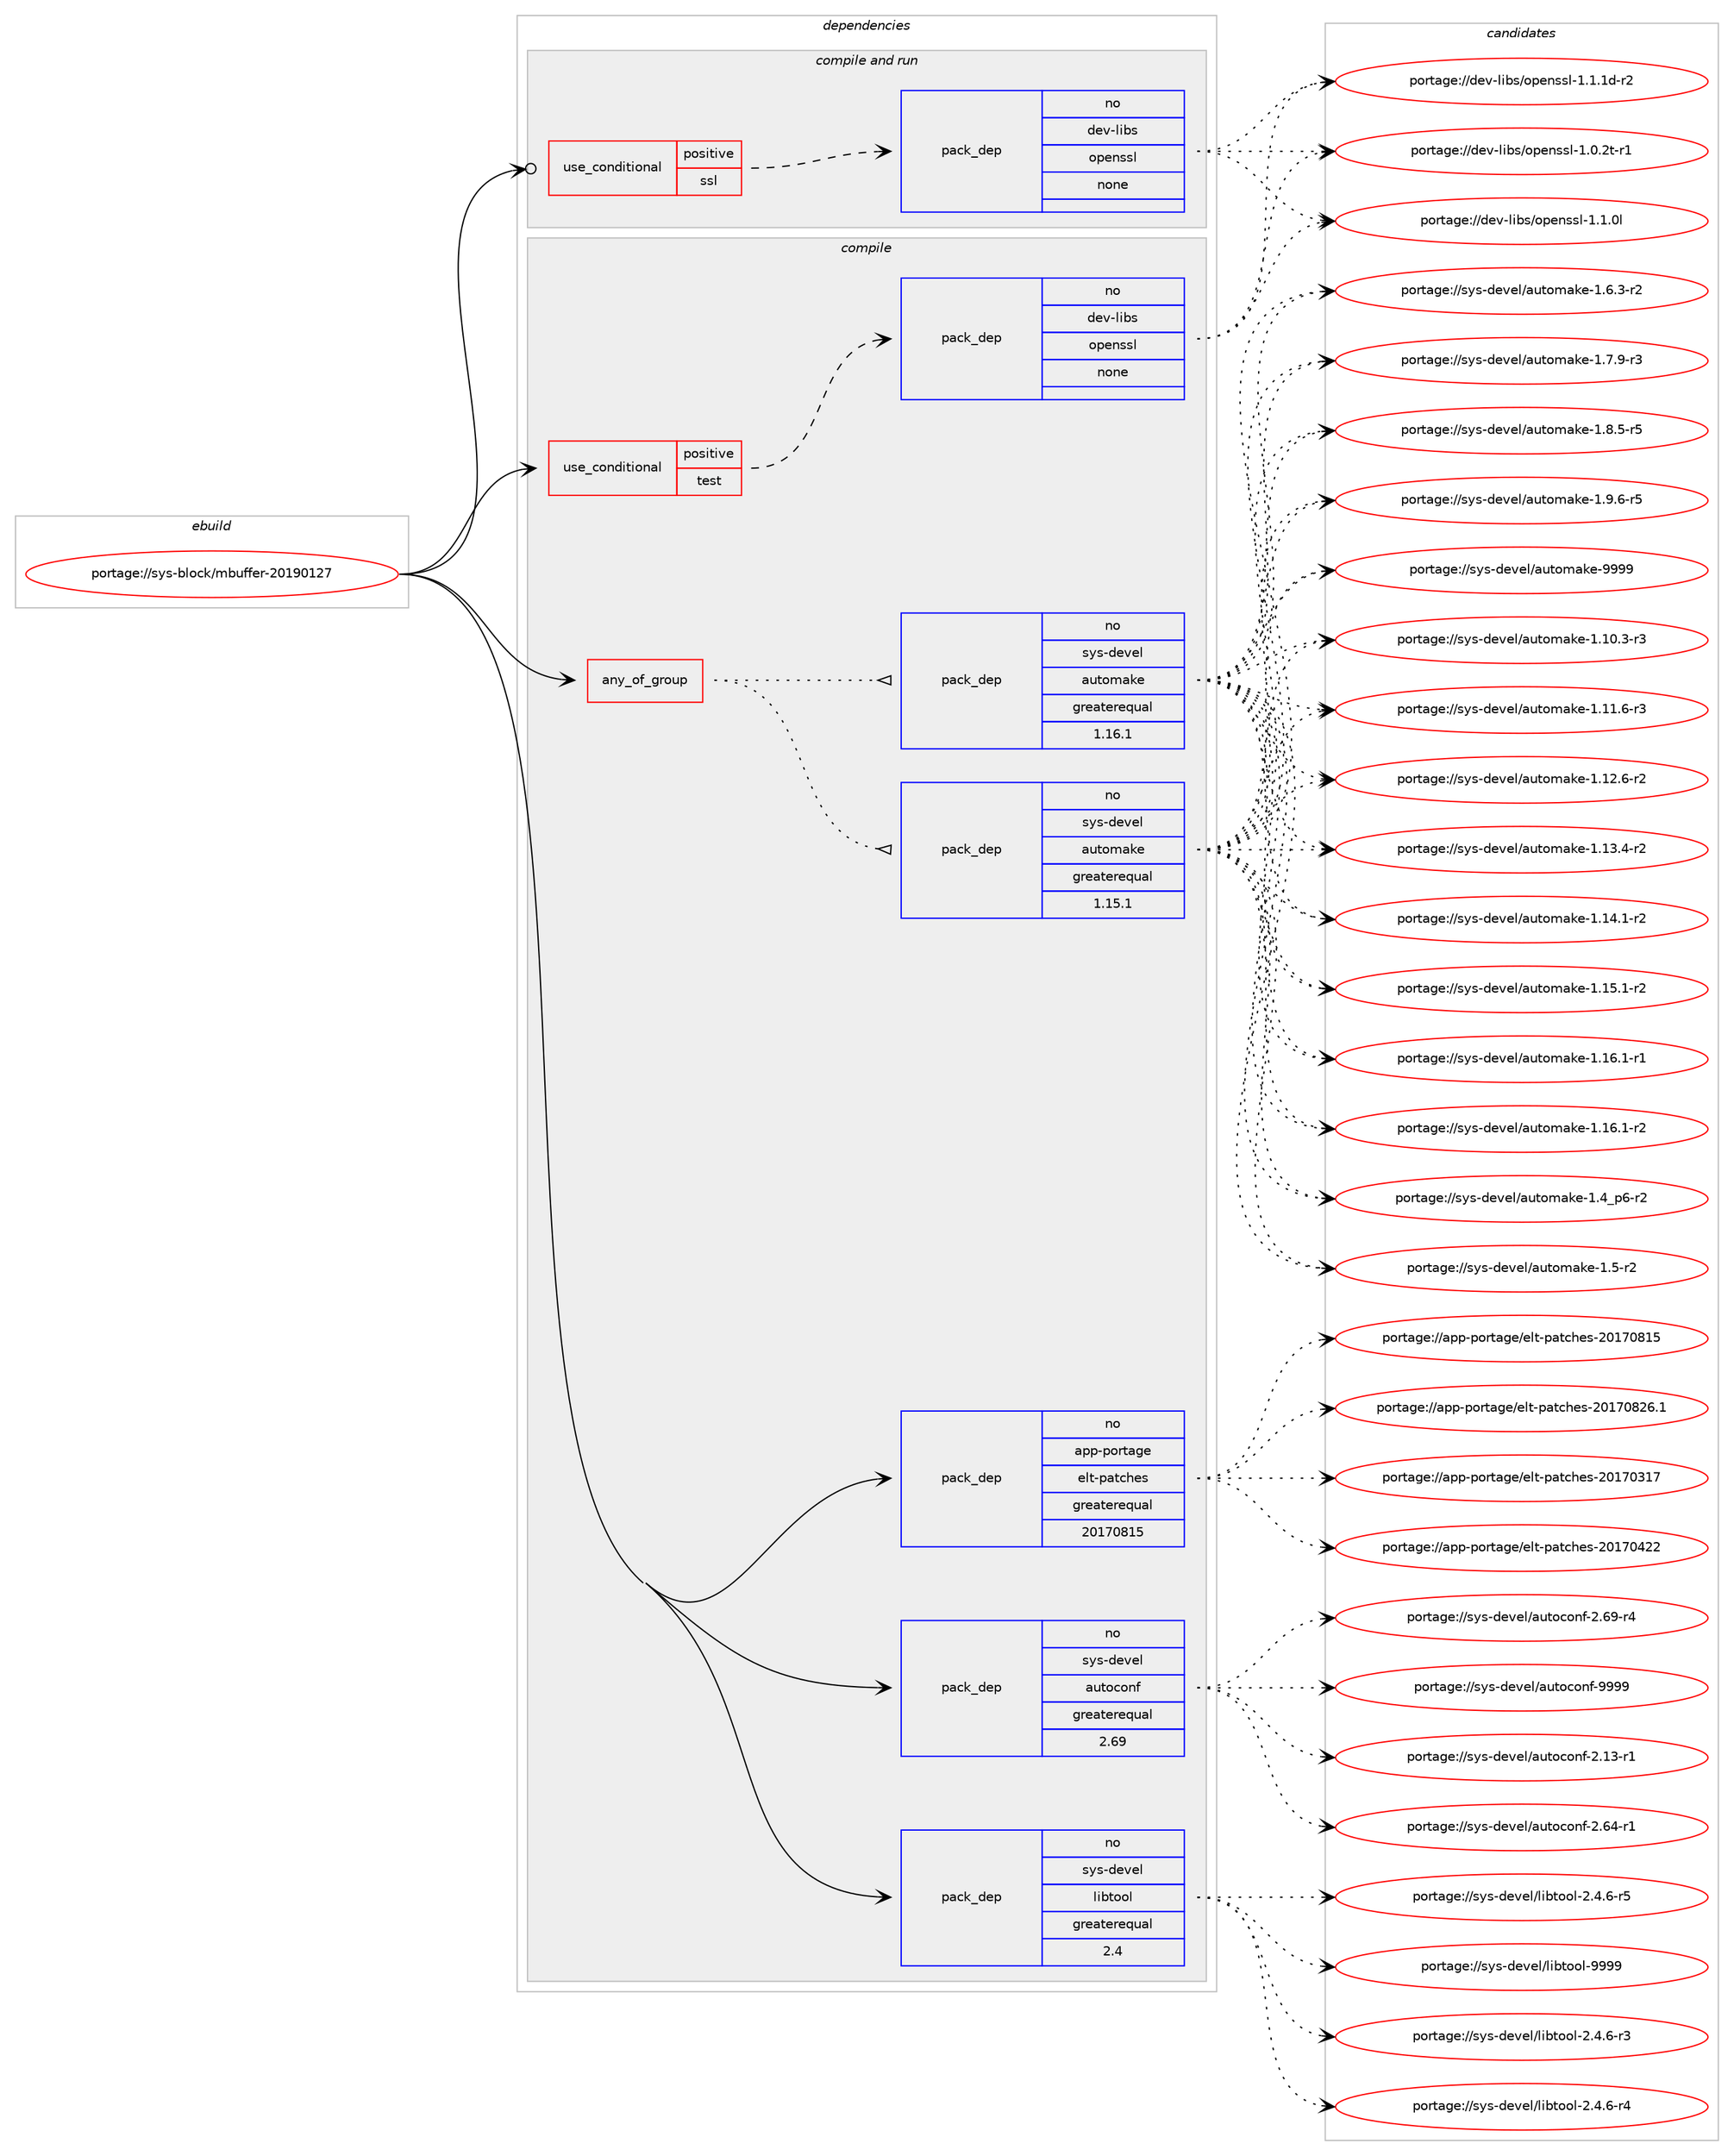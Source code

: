 digraph prolog {

# *************
# Graph options
# *************

newrank=true;
concentrate=true;
compound=true;
graph [rankdir=LR,fontname=Helvetica,fontsize=10,ranksep=1.5];#, ranksep=2.5, nodesep=0.2];
edge  [arrowhead=vee];
node  [fontname=Helvetica,fontsize=10];

# **********
# The ebuild
# **********

subgraph cluster_leftcol {
color=gray;
rank=same;
label=<<i>ebuild</i>>;
id [label="portage://sys-block/mbuffer-20190127", color=red, width=4, href="../sys-block/mbuffer-20190127.svg"];
}

# ****************
# The dependencies
# ****************

subgraph cluster_midcol {
color=gray;
label=<<i>dependencies</i>>;
subgraph cluster_compile {
fillcolor="#eeeeee";
style=filled;
label=<<i>compile</i>>;
subgraph any6710 {
dependency414319 [label=<<TABLE BORDER="0" CELLBORDER="1" CELLSPACING="0" CELLPADDING="4"><TR><TD CELLPADDING="10">any_of_group</TD></TR></TABLE>>, shape=none, color=red];subgraph pack306595 {
dependency414320 [label=<<TABLE BORDER="0" CELLBORDER="1" CELLSPACING="0" CELLPADDING="4" WIDTH="220"><TR><TD ROWSPAN="6" CELLPADDING="30">pack_dep</TD></TR><TR><TD WIDTH="110">no</TD></TR><TR><TD>sys-devel</TD></TR><TR><TD>automake</TD></TR><TR><TD>greaterequal</TD></TR><TR><TD>1.16.1</TD></TR></TABLE>>, shape=none, color=blue];
}
dependency414319:e -> dependency414320:w [weight=20,style="dotted",arrowhead="oinv"];
subgraph pack306596 {
dependency414321 [label=<<TABLE BORDER="0" CELLBORDER="1" CELLSPACING="0" CELLPADDING="4" WIDTH="220"><TR><TD ROWSPAN="6" CELLPADDING="30">pack_dep</TD></TR><TR><TD WIDTH="110">no</TD></TR><TR><TD>sys-devel</TD></TR><TR><TD>automake</TD></TR><TR><TD>greaterequal</TD></TR><TR><TD>1.15.1</TD></TR></TABLE>>, shape=none, color=blue];
}
dependency414319:e -> dependency414321:w [weight=20,style="dotted",arrowhead="oinv"];
}
id:e -> dependency414319:w [weight=20,style="solid",arrowhead="vee"];
subgraph cond100793 {
dependency414322 [label=<<TABLE BORDER="0" CELLBORDER="1" CELLSPACING="0" CELLPADDING="4"><TR><TD ROWSPAN="3" CELLPADDING="10">use_conditional</TD></TR><TR><TD>positive</TD></TR><TR><TD>test</TD></TR></TABLE>>, shape=none, color=red];
subgraph pack306597 {
dependency414323 [label=<<TABLE BORDER="0" CELLBORDER="1" CELLSPACING="0" CELLPADDING="4" WIDTH="220"><TR><TD ROWSPAN="6" CELLPADDING="30">pack_dep</TD></TR><TR><TD WIDTH="110">no</TD></TR><TR><TD>dev-libs</TD></TR><TR><TD>openssl</TD></TR><TR><TD>none</TD></TR><TR><TD></TD></TR></TABLE>>, shape=none, color=blue];
}
dependency414322:e -> dependency414323:w [weight=20,style="dashed",arrowhead="vee"];
}
id:e -> dependency414322:w [weight=20,style="solid",arrowhead="vee"];
subgraph pack306598 {
dependency414324 [label=<<TABLE BORDER="0" CELLBORDER="1" CELLSPACING="0" CELLPADDING="4" WIDTH="220"><TR><TD ROWSPAN="6" CELLPADDING="30">pack_dep</TD></TR><TR><TD WIDTH="110">no</TD></TR><TR><TD>app-portage</TD></TR><TR><TD>elt-patches</TD></TR><TR><TD>greaterequal</TD></TR><TR><TD>20170815</TD></TR></TABLE>>, shape=none, color=blue];
}
id:e -> dependency414324:w [weight=20,style="solid",arrowhead="vee"];
subgraph pack306599 {
dependency414325 [label=<<TABLE BORDER="0" CELLBORDER="1" CELLSPACING="0" CELLPADDING="4" WIDTH="220"><TR><TD ROWSPAN="6" CELLPADDING="30">pack_dep</TD></TR><TR><TD WIDTH="110">no</TD></TR><TR><TD>sys-devel</TD></TR><TR><TD>autoconf</TD></TR><TR><TD>greaterequal</TD></TR><TR><TD>2.69</TD></TR></TABLE>>, shape=none, color=blue];
}
id:e -> dependency414325:w [weight=20,style="solid",arrowhead="vee"];
subgraph pack306600 {
dependency414326 [label=<<TABLE BORDER="0" CELLBORDER="1" CELLSPACING="0" CELLPADDING="4" WIDTH="220"><TR><TD ROWSPAN="6" CELLPADDING="30">pack_dep</TD></TR><TR><TD WIDTH="110">no</TD></TR><TR><TD>sys-devel</TD></TR><TR><TD>libtool</TD></TR><TR><TD>greaterequal</TD></TR><TR><TD>2.4</TD></TR></TABLE>>, shape=none, color=blue];
}
id:e -> dependency414326:w [weight=20,style="solid",arrowhead="vee"];
}
subgraph cluster_compileandrun {
fillcolor="#eeeeee";
style=filled;
label=<<i>compile and run</i>>;
subgraph cond100794 {
dependency414327 [label=<<TABLE BORDER="0" CELLBORDER="1" CELLSPACING="0" CELLPADDING="4"><TR><TD ROWSPAN="3" CELLPADDING="10">use_conditional</TD></TR><TR><TD>positive</TD></TR><TR><TD>ssl</TD></TR></TABLE>>, shape=none, color=red];
subgraph pack306601 {
dependency414328 [label=<<TABLE BORDER="0" CELLBORDER="1" CELLSPACING="0" CELLPADDING="4" WIDTH="220"><TR><TD ROWSPAN="6" CELLPADDING="30">pack_dep</TD></TR><TR><TD WIDTH="110">no</TD></TR><TR><TD>dev-libs</TD></TR><TR><TD>openssl</TD></TR><TR><TD>none</TD></TR><TR><TD></TD></TR></TABLE>>, shape=none, color=blue];
}
dependency414327:e -> dependency414328:w [weight=20,style="dashed",arrowhead="vee"];
}
id:e -> dependency414327:w [weight=20,style="solid",arrowhead="odotvee"];
}
subgraph cluster_run {
fillcolor="#eeeeee";
style=filled;
label=<<i>run</i>>;
}
}

# **************
# The candidates
# **************

subgraph cluster_choices {
rank=same;
color=gray;
label=<<i>candidates</i>>;

subgraph choice306595 {
color=black;
nodesep=1;
choiceportage11512111545100101118101108479711711611110997107101454946494846514511451 [label="portage://sys-devel/automake-1.10.3-r3", color=red, width=4,href="../sys-devel/automake-1.10.3-r3.svg"];
choiceportage11512111545100101118101108479711711611110997107101454946494946544511451 [label="portage://sys-devel/automake-1.11.6-r3", color=red, width=4,href="../sys-devel/automake-1.11.6-r3.svg"];
choiceportage11512111545100101118101108479711711611110997107101454946495046544511450 [label="portage://sys-devel/automake-1.12.6-r2", color=red, width=4,href="../sys-devel/automake-1.12.6-r2.svg"];
choiceportage11512111545100101118101108479711711611110997107101454946495146524511450 [label="portage://sys-devel/automake-1.13.4-r2", color=red, width=4,href="../sys-devel/automake-1.13.4-r2.svg"];
choiceportage11512111545100101118101108479711711611110997107101454946495246494511450 [label="portage://sys-devel/automake-1.14.1-r2", color=red, width=4,href="../sys-devel/automake-1.14.1-r2.svg"];
choiceportage11512111545100101118101108479711711611110997107101454946495346494511450 [label="portage://sys-devel/automake-1.15.1-r2", color=red, width=4,href="../sys-devel/automake-1.15.1-r2.svg"];
choiceportage11512111545100101118101108479711711611110997107101454946495446494511449 [label="portage://sys-devel/automake-1.16.1-r1", color=red, width=4,href="../sys-devel/automake-1.16.1-r1.svg"];
choiceportage11512111545100101118101108479711711611110997107101454946495446494511450 [label="portage://sys-devel/automake-1.16.1-r2", color=red, width=4,href="../sys-devel/automake-1.16.1-r2.svg"];
choiceportage115121115451001011181011084797117116111109971071014549465295112544511450 [label="portage://sys-devel/automake-1.4_p6-r2", color=red, width=4,href="../sys-devel/automake-1.4_p6-r2.svg"];
choiceportage11512111545100101118101108479711711611110997107101454946534511450 [label="portage://sys-devel/automake-1.5-r2", color=red, width=4,href="../sys-devel/automake-1.5-r2.svg"];
choiceportage115121115451001011181011084797117116111109971071014549465446514511450 [label="portage://sys-devel/automake-1.6.3-r2", color=red, width=4,href="../sys-devel/automake-1.6.3-r2.svg"];
choiceportage115121115451001011181011084797117116111109971071014549465546574511451 [label="portage://sys-devel/automake-1.7.9-r3", color=red, width=4,href="../sys-devel/automake-1.7.9-r3.svg"];
choiceportage115121115451001011181011084797117116111109971071014549465646534511453 [label="portage://sys-devel/automake-1.8.5-r5", color=red, width=4,href="../sys-devel/automake-1.8.5-r5.svg"];
choiceportage115121115451001011181011084797117116111109971071014549465746544511453 [label="portage://sys-devel/automake-1.9.6-r5", color=red, width=4,href="../sys-devel/automake-1.9.6-r5.svg"];
choiceportage115121115451001011181011084797117116111109971071014557575757 [label="portage://sys-devel/automake-9999", color=red, width=4,href="../sys-devel/automake-9999.svg"];
dependency414320:e -> choiceportage11512111545100101118101108479711711611110997107101454946494846514511451:w [style=dotted,weight="100"];
dependency414320:e -> choiceportage11512111545100101118101108479711711611110997107101454946494946544511451:w [style=dotted,weight="100"];
dependency414320:e -> choiceportage11512111545100101118101108479711711611110997107101454946495046544511450:w [style=dotted,weight="100"];
dependency414320:e -> choiceportage11512111545100101118101108479711711611110997107101454946495146524511450:w [style=dotted,weight="100"];
dependency414320:e -> choiceportage11512111545100101118101108479711711611110997107101454946495246494511450:w [style=dotted,weight="100"];
dependency414320:e -> choiceportage11512111545100101118101108479711711611110997107101454946495346494511450:w [style=dotted,weight="100"];
dependency414320:e -> choiceportage11512111545100101118101108479711711611110997107101454946495446494511449:w [style=dotted,weight="100"];
dependency414320:e -> choiceportage11512111545100101118101108479711711611110997107101454946495446494511450:w [style=dotted,weight="100"];
dependency414320:e -> choiceportage115121115451001011181011084797117116111109971071014549465295112544511450:w [style=dotted,weight="100"];
dependency414320:e -> choiceportage11512111545100101118101108479711711611110997107101454946534511450:w [style=dotted,weight="100"];
dependency414320:e -> choiceportage115121115451001011181011084797117116111109971071014549465446514511450:w [style=dotted,weight="100"];
dependency414320:e -> choiceportage115121115451001011181011084797117116111109971071014549465546574511451:w [style=dotted,weight="100"];
dependency414320:e -> choiceportage115121115451001011181011084797117116111109971071014549465646534511453:w [style=dotted,weight="100"];
dependency414320:e -> choiceportage115121115451001011181011084797117116111109971071014549465746544511453:w [style=dotted,weight="100"];
dependency414320:e -> choiceportage115121115451001011181011084797117116111109971071014557575757:w [style=dotted,weight="100"];
}
subgraph choice306596 {
color=black;
nodesep=1;
choiceportage11512111545100101118101108479711711611110997107101454946494846514511451 [label="portage://sys-devel/automake-1.10.3-r3", color=red, width=4,href="../sys-devel/automake-1.10.3-r3.svg"];
choiceportage11512111545100101118101108479711711611110997107101454946494946544511451 [label="portage://sys-devel/automake-1.11.6-r3", color=red, width=4,href="../sys-devel/automake-1.11.6-r3.svg"];
choiceportage11512111545100101118101108479711711611110997107101454946495046544511450 [label="portage://sys-devel/automake-1.12.6-r2", color=red, width=4,href="../sys-devel/automake-1.12.6-r2.svg"];
choiceportage11512111545100101118101108479711711611110997107101454946495146524511450 [label="portage://sys-devel/automake-1.13.4-r2", color=red, width=4,href="../sys-devel/automake-1.13.4-r2.svg"];
choiceportage11512111545100101118101108479711711611110997107101454946495246494511450 [label="portage://sys-devel/automake-1.14.1-r2", color=red, width=4,href="../sys-devel/automake-1.14.1-r2.svg"];
choiceportage11512111545100101118101108479711711611110997107101454946495346494511450 [label="portage://sys-devel/automake-1.15.1-r2", color=red, width=4,href="../sys-devel/automake-1.15.1-r2.svg"];
choiceportage11512111545100101118101108479711711611110997107101454946495446494511449 [label="portage://sys-devel/automake-1.16.1-r1", color=red, width=4,href="../sys-devel/automake-1.16.1-r1.svg"];
choiceportage11512111545100101118101108479711711611110997107101454946495446494511450 [label="portage://sys-devel/automake-1.16.1-r2", color=red, width=4,href="../sys-devel/automake-1.16.1-r2.svg"];
choiceportage115121115451001011181011084797117116111109971071014549465295112544511450 [label="portage://sys-devel/automake-1.4_p6-r2", color=red, width=4,href="../sys-devel/automake-1.4_p6-r2.svg"];
choiceportage11512111545100101118101108479711711611110997107101454946534511450 [label="portage://sys-devel/automake-1.5-r2", color=red, width=4,href="../sys-devel/automake-1.5-r2.svg"];
choiceportage115121115451001011181011084797117116111109971071014549465446514511450 [label="portage://sys-devel/automake-1.6.3-r2", color=red, width=4,href="../sys-devel/automake-1.6.3-r2.svg"];
choiceportage115121115451001011181011084797117116111109971071014549465546574511451 [label="portage://sys-devel/automake-1.7.9-r3", color=red, width=4,href="../sys-devel/automake-1.7.9-r3.svg"];
choiceportage115121115451001011181011084797117116111109971071014549465646534511453 [label="portage://sys-devel/automake-1.8.5-r5", color=red, width=4,href="../sys-devel/automake-1.8.5-r5.svg"];
choiceportage115121115451001011181011084797117116111109971071014549465746544511453 [label="portage://sys-devel/automake-1.9.6-r5", color=red, width=4,href="../sys-devel/automake-1.9.6-r5.svg"];
choiceportage115121115451001011181011084797117116111109971071014557575757 [label="portage://sys-devel/automake-9999", color=red, width=4,href="../sys-devel/automake-9999.svg"];
dependency414321:e -> choiceportage11512111545100101118101108479711711611110997107101454946494846514511451:w [style=dotted,weight="100"];
dependency414321:e -> choiceportage11512111545100101118101108479711711611110997107101454946494946544511451:w [style=dotted,weight="100"];
dependency414321:e -> choiceportage11512111545100101118101108479711711611110997107101454946495046544511450:w [style=dotted,weight="100"];
dependency414321:e -> choiceportage11512111545100101118101108479711711611110997107101454946495146524511450:w [style=dotted,weight="100"];
dependency414321:e -> choiceportage11512111545100101118101108479711711611110997107101454946495246494511450:w [style=dotted,weight="100"];
dependency414321:e -> choiceportage11512111545100101118101108479711711611110997107101454946495346494511450:w [style=dotted,weight="100"];
dependency414321:e -> choiceportage11512111545100101118101108479711711611110997107101454946495446494511449:w [style=dotted,weight="100"];
dependency414321:e -> choiceportage11512111545100101118101108479711711611110997107101454946495446494511450:w [style=dotted,weight="100"];
dependency414321:e -> choiceportage115121115451001011181011084797117116111109971071014549465295112544511450:w [style=dotted,weight="100"];
dependency414321:e -> choiceportage11512111545100101118101108479711711611110997107101454946534511450:w [style=dotted,weight="100"];
dependency414321:e -> choiceportage115121115451001011181011084797117116111109971071014549465446514511450:w [style=dotted,weight="100"];
dependency414321:e -> choiceportage115121115451001011181011084797117116111109971071014549465546574511451:w [style=dotted,weight="100"];
dependency414321:e -> choiceportage115121115451001011181011084797117116111109971071014549465646534511453:w [style=dotted,weight="100"];
dependency414321:e -> choiceportage115121115451001011181011084797117116111109971071014549465746544511453:w [style=dotted,weight="100"];
dependency414321:e -> choiceportage115121115451001011181011084797117116111109971071014557575757:w [style=dotted,weight="100"];
}
subgraph choice306597 {
color=black;
nodesep=1;
choiceportage1001011184510810598115471111121011101151151084549464846501164511449 [label="portage://dev-libs/openssl-1.0.2t-r1", color=red, width=4,href="../dev-libs/openssl-1.0.2t-r1.svg"];
choiceportage100101118451081059811547111112101110115115108454946494648108 [label="portage://dev-libs/openssl-1.1.0l", color=red, width=4,href="../dev-libs/openssl-1.1.0l.svg"];
choiceportage1001011184510810598115471111121011101151151084549464946491004511450 [label="portage://dev-libs/openssl-1.1.1d-r2", color=red, width=4,href="../dev-libs/openssl-1.1.1d-r2.svg"];
dependency414323:e -> choiceportage1001011184510810598115471111121011101151151084549464846501164511449:w [style=dotted,weight="100"];
dependency414323:e -> choiceportage100101118451081059811547111112101110115115108454946494648108:w [style=dotted,weight="100"];
dependency414323:e -> choiceportage1001011184510810598115471111121011101151151084549464946491004511450:w [style=dotted,weight="100"];
}
subgraph choice306598 {
color=black;
nodesep=1;
choiceportage97112112451121111141169710310147101108116451129711699104101115455048495548514955 [label="portage://app-portage/elt-patches-20170317", color=red, width=4,href="../app-portage/elt-patches-20170317.svg"];
choiceportage97112112451121111141169710310147101108116451129711699104101115455048495548525050 [label="portage://app-portage/elt-patches-20170422", color=red, width=4,href="../app-portage/elt-patches-20170422.svg"];
choiceportage97112112451121111141169710310147101108116451129711699104101115455048495548564953 [label="portage://app-portage/elt-patches-20170815", color=red, width=4,href="../app-portage/elt-patches-20170815.svg"];
choiceportage971121124511211111411697103101471011081164511297116991041011154550484955485650544649 [label="portage://app-portage/elt-patches-20170826.1", color=red, width=4,href="../app-portage/elt-patches-20170826.1.svg"];
dependency414324:e -> choiceportage97112112451121111141169710310147101108116451129711699104101115455048495548514955:w [style=dotted,weight="100"];
dependency414324:e -> choiceportage97112112451121111141169710310147101108116451129711699104101115455048495548525050:w [style=dotted,weight="100"];
dependency414324:e -> choiceportage97112112451121111141169710310147101108116451129711699104101115455048495548564953:w [style=dotted,weight="100"];
dependency414324:e -> choiceportage971121124511211111411697103101471011081164511297116991041011154550484955485650544649:w [style=dotted,weight="100"];
}
subgraph choice306599 {
color=black;
nodesep=1;
choiceportage1151211154510010111810110847971171161119911111010245504649514511449 [label="portage://sys-devel/autoconf-2.13-r1", color=red, width=4,href="../sys-devel/autoconf-2.13-r1.svg"];
choiceportage1151211154510010111810110847971171161119911111010245504654524511449 [label="portage://sys-devel/autoconf-2.64-r1", color=red, width=4,href="../sys-devel/autoconf-2.64-r1.svg"];
choiceportage1151211154510010111810110847971171161119911111010245504654574511452 [label="portage://sys-devel/autoconf-2.69-r4", color=red, width=4,href="../sys-devel/autoconf-2.69-r4.svg"];
choiceportage115121115451001011181011084797117116111991111101024557575757 [label="portage://sys-devel/autoconf-9999", color=red, width=4,href="../sys-devel/autoconf-9999.svg"];
dependency414325:e -> choiceportage1151211154510010111810110847971171161119911111010245504649514511449:w [style=dotted,weight="100"];
dependency414325:e -> choiceportage1151211154510010111810110847971171161119911111010245504654524511449:w [style=dotted,weight="100"];
dependency414325:e -> choiceportage1151211154510010111810110847971171161119911111010245504654574511452:w [style=dotted,weight="100"];
dependency414325:e -> choiceportage115121115451001011181011084797117116111991111101024557575757:w [style=dotted,weight="100"];
}
subgraph choice306600 {
color=black;
nodesep=1;
choiceportage1151211154510010111810110847108105981161111111084550465246544511451 [label="portage://sys-devel/libtool-2.4.6-r3", color=red, width=4,href="../sys-devel/libtool-2.4.6-r3.svg"];
choiceportage1151211154510010111810110847108105981161111111084550465246544511452 [label="portage://sys-devel/libtool-2.4.6-r4", color=red, width=4,href="../sys-devel/libtool-2.4.6-r4.svg"];
choiceportage1151211154510010111810110847108105981161111111084550465246544511453 [label="portage://sys-devel/libtool-2.4.6-r5", color=red, width=4,href="../sys-devel/libtool-2.4.6-r5.svg"];
choiceportage1151211154510010111810110847108105981161111111084557575757 [label="portage://sys-devel/libtool-9999", color=red, width=4,href="../sys-devel/libtool-9999.svg"];
dependency414326:e -> choiceportage1151211154510010111810110847108105981161111111084550465246544511451:w [style=dotted,weight="100"];
dependency414326:e -> choiceportage1151211154510010111810110847108105981161111111084550465246544511452:w [style=dotted,weight="100"];
dependency414326:e -> choiceportage1151211154510010111810110847108105981161111111084550465246544511453:w [style=dotted,weight="100"];
dependency414326:e -> choiceportage1151211154510010111810110847108105981161111111084557575757:w [style=dotted,weight="100"];
}
subgraph choice306601 {
color=black;
nodesep=1;
choiceportage1001011184510810598115471111121011101151151084549464846501164511449 [label="portage://dev-libs/openssl-1.0.2t-r1", color=red, width=4,href="../dev-libs/openssl-1.0.2t-r1.svg"];
choiceportage100101118451081059811547111112101110115115108454946494648108 [label="portage://dev-libs/openssl-1.1.0l", color=red, width=4,href="../dev-libs/openssl-1.1.0l.svg"];
choiceportage1001011184510810598115471111121011101151151084549464946491004511450 [label="portage://dev-libs/openssl-1.1.1d-r2", color=red, width=4,href="../dev-libs/openssl-1.1.1d-r2.svg"];
dependency414328:e -> choiceportage1001011184510810598115471111121011101151151084549464846501164511449:w [style=dotted,weight="100"];
dependency414328:e -> choiceportage100101118451081059811547111112101110115115108454946494648108:w [style=dotted,weight="100"];
dependency414328:e -> choiceportage1001011184510810598115471111121011101151151084549464946491004511450:w [style=dotted,weight="100"];
}
}

}
